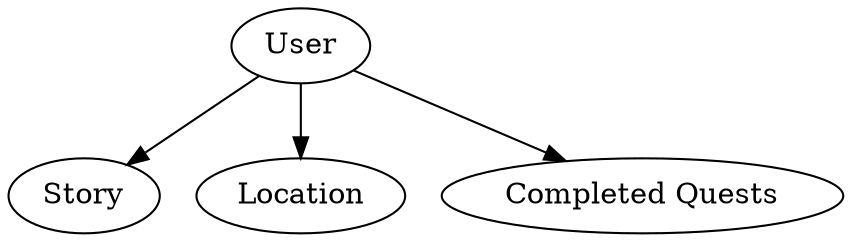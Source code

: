 digraph {
    User

    User->Story
    User->Location
    User->"Completed Quests"
}

// digraph {
//     Story

//     Quest

//     Action

//     Location
//     Location->Quest [label="1.."]

//     Location->Action [label="1.."]

//     Action->Quest [label="Requires Quest\n0..1"]
//     Action->Location [label="Done in\n0..1"]
//     Action->Location [label="Leads To Location\n0..1"]

//     User
//     User->Story [label="1"]
//     User->Location [label="1"]
//     User->Quest [label="completed\n0..*"]

//     Story->Location [label="Start Location\n1"]
//     Story->Location [label="1.."]
// }
